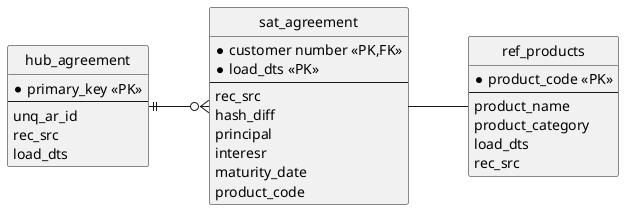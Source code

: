@startuml datamodel
left to right direction

' hide the spot
hide circle

' avoid problems with angled crows feet
skinparam linetype ortho

entity hub_agreement {
    *primary_key <<PK>>
    --
    unq_ar_id
    rec_src
    load_dts
}

entity sat_agreement {
    *customer number <<PK,FK>>
    *load_dts <<PK>>
    --
    rec_src
    hash_diff
    principal
    interesr
    maturity_date
    product_code
}

entity ref_products {
    *product_code <<PK>>
    --
    product_name
    product_category
    load_dts
    rec_src
}

hub_agreement ||--o{ sat_agreement
sat_agreement -- ref_products

@enduml